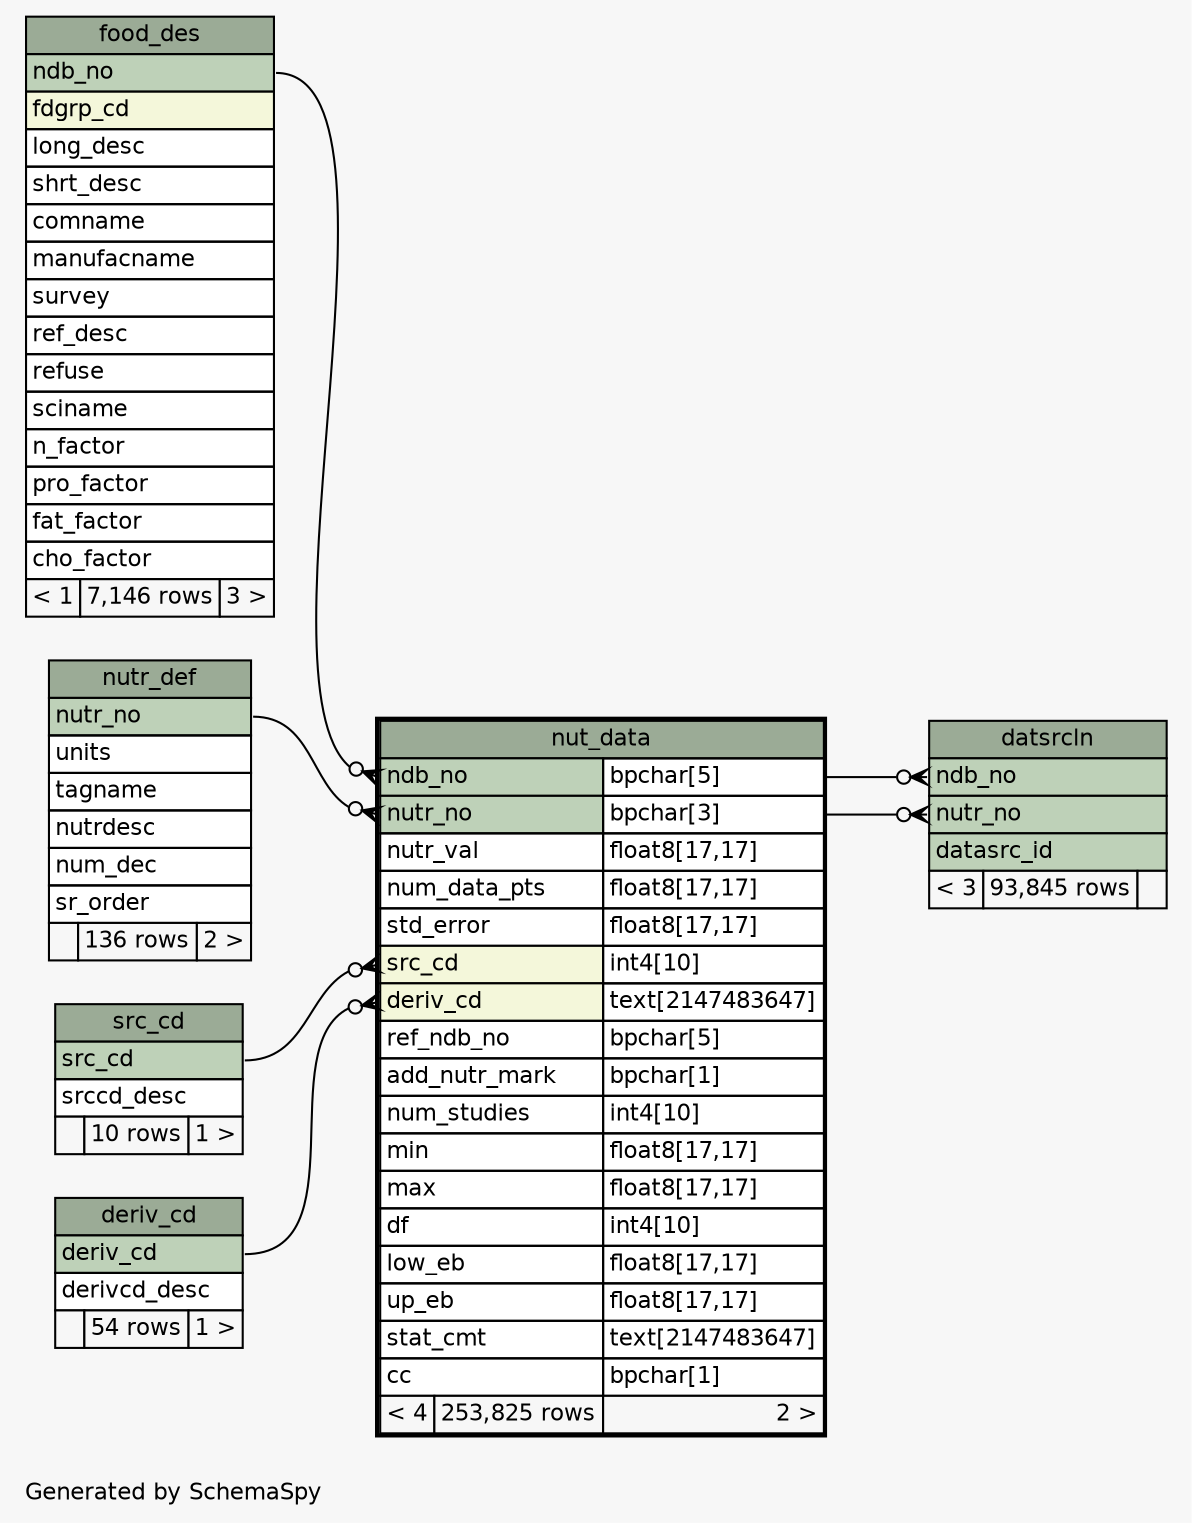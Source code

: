 // dot 2.40.1 on Linux 5.4.0-80-generic
// SchemaSpy rev 590
digraph "oneDegreeRelationshipsDiagram" {
  graph [
    rankdir="RL"
    bgcolor="#f7f7f7"
    label="\nGenerated by SchemaSpy"
    labeljust="l"
    nodesep="0.18"
    ranksep="0.46"
    fontname="Helvetica"
    fontsize="11"
  ];
  node [
    fontname="Helvetica"
    fontsize="11"
    shape="plaintext"
  ];
  edge [
    arrowsize="0.8"
  ];
  "datsrcln":"ndb_no":w -> "nut_data":"ndb_no.type":e [arrowhead=none dir=back arrowtail=crowodot];
  "datsrcln":"nutr_no":w -> "nut_data":"nutr_no.type":e [arrowhead=none dir=back arrowtail=crowodot];
  "nut_data":"deriv_cd":w -> "deriv_cd":"deriv_cd":e [arrowhead=none dir=back arrowtail=crowodot];
  "nut_data":"ndb_no":w -> "food_des":"ndb_no":e [arrowhead=none dir=back arrowtail=crowodot];
  "nut_data":"nutr_no":w -> "nutr_def":"nutr_no":e [arrowhead=none dir=back arrowtail=crowodot];
  "nut_data":"src_cd":w -> "src_cd":"src_cd":e [arrowhead=none dir=back arrowtail=crowodot];
  "datsrcln" [
    label=<
    <TABLE BORDER="0" CELLBORDER="1" CELLSPACING="0" BGCOLOR="#ffffff">
      <TR><TD COLSPAN="3" BGCOLOR="#9bab96" ALIGN="CENTER">datsrcln</TD></TR>
      <TR><TD PORT="ndb_no" COLSPAN="3" BGCOLOR="#bed1b8" ALIGN="LEFT">ndb_no</TD></TR>
      <TR><TD PORT="nutr_no" COLSPAN="3" BGCOLOR="#bed1b8" ALIGN="LEFT">nutr_no</TD></TR>
      <TR><TD PORT="datasrc_id" COLSPAN="3" BGCOLOR="#bed1b8" ALIGN="LEFT">datasrc_id</TD></TR>
      <TR><TD ALIGN="LEFT" BGCOLOR="#f7f7f7">&lt; 3</TD><TD ALIGN="RIGHT" BGCOLOR="#f7f7f7">93,845 rows</TD><TD ALIGN="RIGHT" BGCOLOR="#f7f7f7">  </TD></TR>
    </TABLE>>
    URL="datsrcln.html"
    tooltip="datsrcln"
  ];
  "deriv_cd" [
    label=<
    <TABLE BORDER="0" CELLBORDER="1" CELLSPACING="0" BGCOLOR="#ffffff">
      <TR><TD COLSPAN="3" BGCOLOR="#9bab96" ALIGN="CENTER">deriv_cd</TD></TR>
      <TR><TD PORT="deriv_cd" COLSPAN="3" BGCOLOR="#bed1b8" ALIGN="LEFT">deriv_cd</TD></TR>
      <TR><TD PORT="derivcd_desc" COLSPAN="3" ALIGN="LEFT">derivcd_desc</TD></TR>
      <TR><TD ALIGN="LEFT" BGCOLOR="#f7f7f7">  </TD><TD ALIGN="RIGHT" BGCOLOR="#f7f7f7">54 rows</TD><TD ALIGN="RIGHT" BGCOLOR="#f7f7f7">1 &gt;</TD></TR>
    </TABLE>>
    URL="deriv_cd.html"
    tooltip="deriv_cd"
  ];
  "food_des" [
    label=<
    <TABLE BORDER="0" CELLBORDER="1" CELLSPACING="0" BGCOLOR="#ffffff">
      <TR><TD COLSPAN="3" BGCOLOR="#9bab96" ALIGN="CENTER">food_des</TD></TR>
      <TR><TD PORT="ndb_no" COLSPAN="3" BGCOLOR="#bed1b8" ALIGN="LEFT">ndb_no</TD></TR>
      <TR><TD PORT="fdgrp_cd" COLSPAN="3" BGCOLOR="#f4f7da" ALIGN="LEFT">fdgrp_cd</TD></TR>
      <TR><TD PORT="long_desc" COLSPAN="3" ALIGN="LEFT">long_desc</TD></TR>
      <TR><TD PORT="shrt_desc" COLSPAN="3" ALIGN="LEFT">shrt_desc</TD></TR>
      <TR><TD PORT="comname" COLSPAN="3" ALIGN="LEFT">comname</TD></TR>
      <TR><TD PORT="manufacname" COLSPAN="3" ALIGN="LEFT">manufacname</TD></TR>
      <TR><TD PORT="survey" COLSPAN="3" ALIGN="LEFT">survey</TD></TR>
      <TR><TD PORT="ref_desc" COLSPAN="3" ALIGN="LEFT">ref_desc</TD></TR>
      <TR><TD PORT="refuse" COLSPAN="3" ALIGN="LEFT">refuse</TD></TR>
      <TR><TD PORT="sciname" COLSPAN="3" ALIGN="LEFT">sciname</TD></TR>
      <TR><TD PORT="n_factor" COLSPAN="3" ALIGN="LEFT">n_factor</TD></TR>
      <TR><TD PORT="pro_factor" COLSPAN="3" ALIGN="LEFT">pro_factor</TD></TR>
      <TR><TD PORT="fat_factor" COLSPAN="3" ALIGN="LEFT">fat_factor</TD></TR>
      <TR><TD PORT="cho_factor" COLSPAN="3" ALIGN="LEFT">cho_factor</TD></TR>
      <TR><TD ALIGN="LEFT" BGCOLOR="#f7f7f7">&lt; 1</TD><TD ALIGN="RIGHT" BGCOLOR="#f7f7f7">7,146 rows</TD><TD ALIGN="RIGHT" BGCOLOR="#f7f7f7">3 &gt;</TD></TR>
    </TABLE>>
    URL="food_des.html"
    tooltip="food_des"
  ];
  "nut_data" [
    label=<
    <TABLE BORDER="2" CELLBORDER="1" CELLSPACING="0" BGCOLOR="#ffffff">
      <TR><TD COLSPAN="3" BGCOLOR="#9bab96" ALIGN="CENTER">nut_data</TD></TR>
      <TR><TD PORT="ndb_no" COLSPAN="2" BGCOLOR="#bed1b8" ALIGN="LEFT">ndb_no</TD><TD PORT="ndb_no.type" ALIGN="LEFT">bpchar[5]</TD></TR>
      <TR><TD PORT="nutr_no" COLSPAN="2" BGCOLOR="#bed1b8" ALIGN="LEFT">nutr_no</TD><TD PORT="nutr_no.type" ALIGN="LEFT">bpchar[3]</TD></TR>
      <TR><TD PORT="nutr_val" COLSPAN="2" ALIGN="LEFT">nutr_val</TD><TD PORT="nutr_val.type" ALIGN="LEFT">float8[17,17]</TD></TR>
      <TR><TD PORT="num_data_pts" COLSPAN="2" ALIGN="LEFT">num_data_pts</TD><TD PORT="num_data_pts.type" ALIGN="LEFT">float8[17,17]</TD></TR>
      <TR><TD PORT="std_error" COLSPAN="2" ALIGN="LEFT">std_error</TD><TD PORT="std_error.type" ALIGN="LEFT">float8[17,17]</TD></TR>
      <TR><TD PORT="src_cd" COLSPAN="2" BGCOLOR="#f4f7da" ALIGN="LEFT">src_cd</TD><TD PORT="src_cd.type" ALIGN="LEFT">int4[10]</TD></TR>
      <TR><TD PORT="deriv_cd" COLSPAN="2" BGCOLOR="#f4f7da" ALIGN="LEFT">deriv_cd</TD><TD PORT="deriv_cd.type" ALIGN="LEFT">text[2147483647]</TD></TR>
      <TR><TD PORT="ref_ndb_no" COLSPAN="2" ALIGN="LEFT">ref_ndb_no</TD><TD PORT="ref_ndb_no.type" ALIGN="LEFT">bpchar[5]</TD></TR>
      <TR><TD PORT="add_nutr_mark" COLSPAN="2" ALIGN="LEFT">add_nutr_mark</TD><TD PORT="add_nutr_mark.type" ALIGN="LEFT">bpchar[1]</TD></TR>
      <TR><TD PORT="num_studies" COLSPAN="2" ALIGN="LEFT">num_studies</TD><TD PORT="num_studies.type" ALIGN="LEFT">int4[10]</TD></TR>
      <TR><TD PORT="min" COLSPAN="2" ALIGN="LEFT">min</TD><TD PORT="min.type" ALIGN="LEFT">float8[17,17]</TD></TR>
      <TR><TD PORT="max" COLSPAN="2" ALIGN="LEFT">max</TD><TD PORT="max.type" ALIGN="LEFT">float8[17,17]</TD></TR>
      <TR><TD PORT="df" COLSPAN="2" ALIGN="LEFT">df</TD><TD PORT="df.type" ALIGN="LEFT">int4[10]</TD></TR>
      <TR><TD PORT="low_eb" COLSPAN="2" ALIGN="LEFT">low_eb</TD><TD PORT="low_eb.type" ALIGN="LEFT">float8[17,17]</TD></TR>
      <TR><TD PORT="up_eb" COLSPAN="2" ALIGN="LEFT">up_eb</TD><TD PORT="up_eb.type" ALIGN="LEFT">float8[17,17]</TD></TR>
      <TR><TD PORT="stat_cmt" COLSPAN="2" ALIGN="LEFT">stat_cmt</TD><TD PORT="stat_cmt.type" ALIGN="LEFT">text[2147483647]</TD></TR>
      <TR><TD PORT="cc" COLSPAN="2" ALIGN="LEFT">cc</TD><TD PORT="cc.type" ALIGN="LEFT">bpchar[1]</TD></TR>
      <TR><TD ALIGN="LEFT" BGCOLOR="#f7f7f7">&lt; 4</TD><TD ALIGN="RIGHT" BGCOLOR="#f7f7f7">253,825 rows</TD><TD ALIGN="RIGHT" BGCOLOR="#f7f7f7">2 &gt;</TD></TR>
    </TABLE>>
    URL="nut_data.html"
    tooltip="nut_data"
  ];
  "nutr_def" [
    label=<
    <TABLE BORDER="0" CELLBORDER="1" CELLSPACING="0" BGCOLOR="#ffffff">
      <TR><TD COLSPAN="3" BGCOLOR="#9bab96" ALIGN="CENTER">nutr_def</TD></TR>
      <TR><TD PORT="nutr_no" COLSPAN="3" BGCOLOR="#bed1b8" ALIGN="LEFT">nutr_no</TD></TR>
      <TR><TD PORT="units" COLSPAN="3" ALIGN="LEFT">units</TD></TR>
      <TR><TD PORT="tagname" COLSPAN="3" ALIGN="LEFT">tagname</TD></TR>
      <TR><TD PORT="nutrdesc" COLSPAN="3" ALIGN="LEFT">nutrdesc</TD></TR>
      <TR><TD PORT="num_dec" COLSPAN="3" ALIGN="LEFT">num_dec</TD></TR>
      <TR><TD PORT="sr_order" COLSPAN="3" ALIGN="LEFT">sr_order</TD></TR>
      <TR><TD ALIGN="LEFT" BGCOLOR="#f7f7f7">  </TD><TD ALIGN="RIGHT" BGCOLOR="#f7f7f7">136 rows</TD><TD ALIGN="RIGHT" BGCOLOR="#f7f7f7">2 &gt;</TD></TR>
    </TABLE>>
    URL="nutr_def.html"
    tooltip="nutr_def"
  ];
  "src_cd" [
    label=<
    <TABLE BORDER="0" CELLBORDER="1" CELLSPACING="0" BGCOLOR="#ffffff">
      <TR><TD COLSPAN="3" BGCOLOR="#9bab96" ALIGN="CENTER">src_cd</TD></TR>
      <TR><TD PORT="src_cd" COLSPAN="3" BGCOLOR="#bed1b8" ALIGN="LEFT">src_cd</TD></TR>
      <TR><TD PORT="srccd_desc" COLSPAN="3" ALIGN="LEFT">srccd_desc</TD></TR>
      <TR><TD ALIGN="LEFT" BGCOLOR="#f7f7f7">  </TD><TD ALIGN="RIGHT" BGCOLOR="#f7f7f7">10 rows</TD><TD ALIGN="RIGHT" BGCOLOR="#f7f7f7">1 &gt;</TD></TR>
    </TABLE>>
    URL="src_cd.html"
    tooltip="src_cd"
  ];
}
